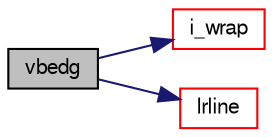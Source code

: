 digraph "vbedg"
{
  bgcolor="transparent";
  edge [fontname="FreeSans",fontsize="10",labelfontname="FreeSans",labelfontsize="10"];
  node [fontname="FreeSans",fontsize="10",shape=record];
  rankdir="LR";
  Node763 [label="vbedg",height=0.2,width=0.4,color="black", fillcolor="grey75", style="filled", fontcolor="black"];
  Node763 -> Node764 [color="midnightblue",fontsize="10",style="solid",fontname="FreeSans"];
  Node764 [label="i_wrap",height=0.2,width=0.4,color="red",URL="$a08246.html#ae07a984e2fafd371df7f7f8c83518e71"];
  Node763 -> Node815 [color="midnightblue",fontsize="10",style="solid",fontname="FreeSans"];
  Node815 [label="lrline",height=0.2,width=0.4,color="red",URL="$a08246.html#a11552411107462b23641a61cc03058e2"];
}
